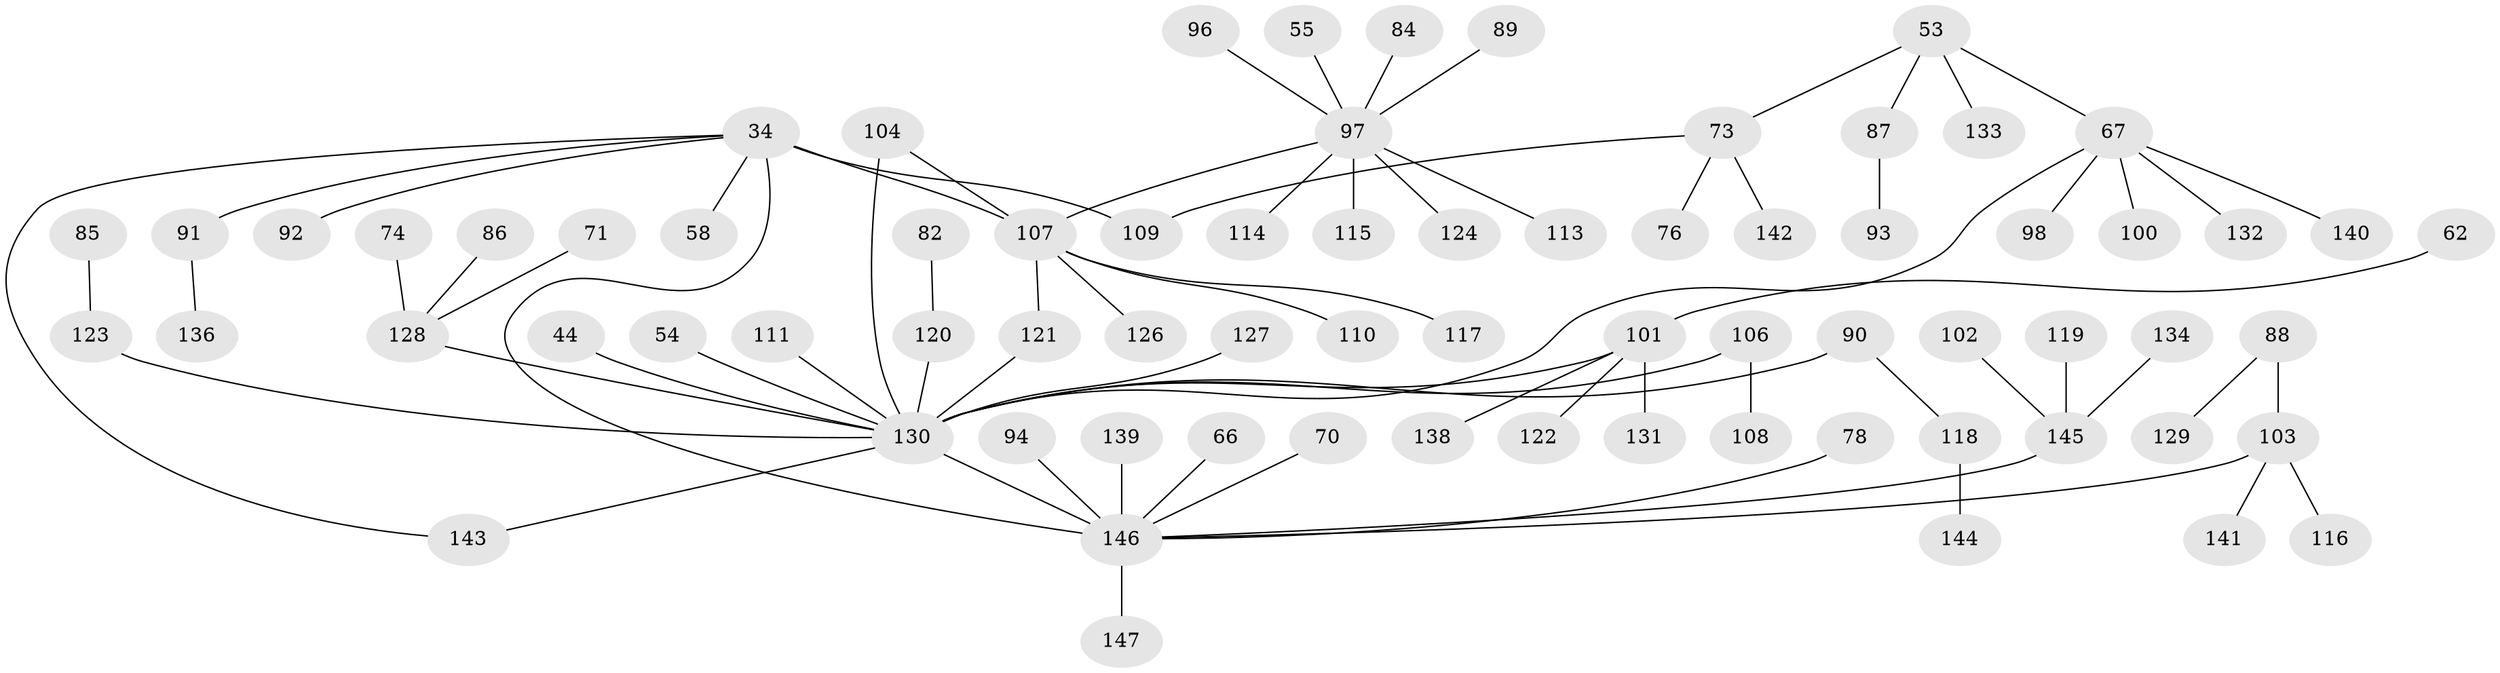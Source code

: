 // original degree distribution, {7: 0.013605442176870748, 4: 0.08843537414965986, 5: 0.02040816326530612, 6: 0.02040816326530612, 3: 0.17687074829931973, 2: 0.19727891156462585, 1: 0.48299319727891155}
// Generated by graph-tools (version 1.1) at 2025/42/03/09/25 04:42:30]
// undirected, 73 vertices, 76 edges
graph export_dot {
graph [start="1"]
  node [color=gray90,style=filled];
  34 [super="+5"];
  44;
  53;
  54;
  55;
  58;
  62;
  66;
  67 [super="+48"];
  70;
  71;
  73 [super="+65"];
  74;
  76;
  78;
  82;
  84;
  85;
  86;
  87;
  88 [super="+83"];
  89;
  90;
  91;
  92;
  93;
  94;
  96;
  97 [super="+79+69+33+42"];
  98;
  100;
  101 [super="+68"];
  102;
  103 [super="+72+80"];
  104 [super="+59"];
  106 [super="+105"];
  107 [super="+8+63"];
  108;
  109 [super="+40"];
  110;
  111;
  113;
  114;
  115;
  116;
  117;
  118;
  119;
  120 [super="+64"];
  121 [super="+29+50+57"];
  122;
  123 [super="+60"];
  124;
  126;
  127;
  128 [super="+16+20+22+37+38+51"];
  129;
  130 [super="+41+12+75"];
  131;
  132;
  133;
  134;
  136;
  138;
  139;
  140;
  141;
  142;
  143 [super="+137"];
  144;
  145 [super="+25+27+135+77"];
  146 [super="+56+81+99"];
  147;
  34 -- 58;
  34 -- 91;
  34 -- 92;
  34 -- 107 [weight=2];
  34 -- 146;
  34 -- 143;
  34 -- 109;
  44 -- 130;
  53 -- 87;
  53 -- 133;
  53 -- 73;
  53 -- 67;
  54 -- 130;
  55 -- 97;
  62 -- 101;
  66 -- 146;
  67 -- 98;
  67 -- 132;
  67 -- 140;
  67 -- 130;
  67 -- 100;
  70 -- 146;
  71 -- 128;
  73 -- 76;
  73 -- 109;
  73 -- 142;
  74 -- 128;
  78 -- 146;
  82 -- 120;
  84 -- 97;
  85 -- 123;
  86 -- 128;
  87 -- 93;
  88 -- 129;
  88 -- 103;
  89 -- 97;
  90 -- 118;
  90 -- 130;
  91 -- 136;
  94 -- 146;
  96 -- 97;
  97 -- 113;
  97 -- 107;
  97 -- 124;
  97 -- 114;
  97 -- 115;
  101 -- 122;
  101 -- 130;
  101 -- 131;
  101 -- 138;
  102 -- 145;
  103 -- 116;
  103 -- 141;
  103 -- 146;
  104 -- 130;
  104 -- 107;
  106 -- 108;
  106 -- 130;
  107 -- 110;
  107 -- 117;
  107 -- 126;
  107 -- 121;
  111 -- 130;
  118 -- 144;
  119 -- 145;
  120 -- 130;
  121 -- 130;
  123 -- 130;
  127 -- 130;
  128 -- 130;
  130 -- 146 [weight=3];
  130 -- 143;
  134 -- 145;
  139 -- 146;
  145 -- 146;
  146 -- 147;
}
